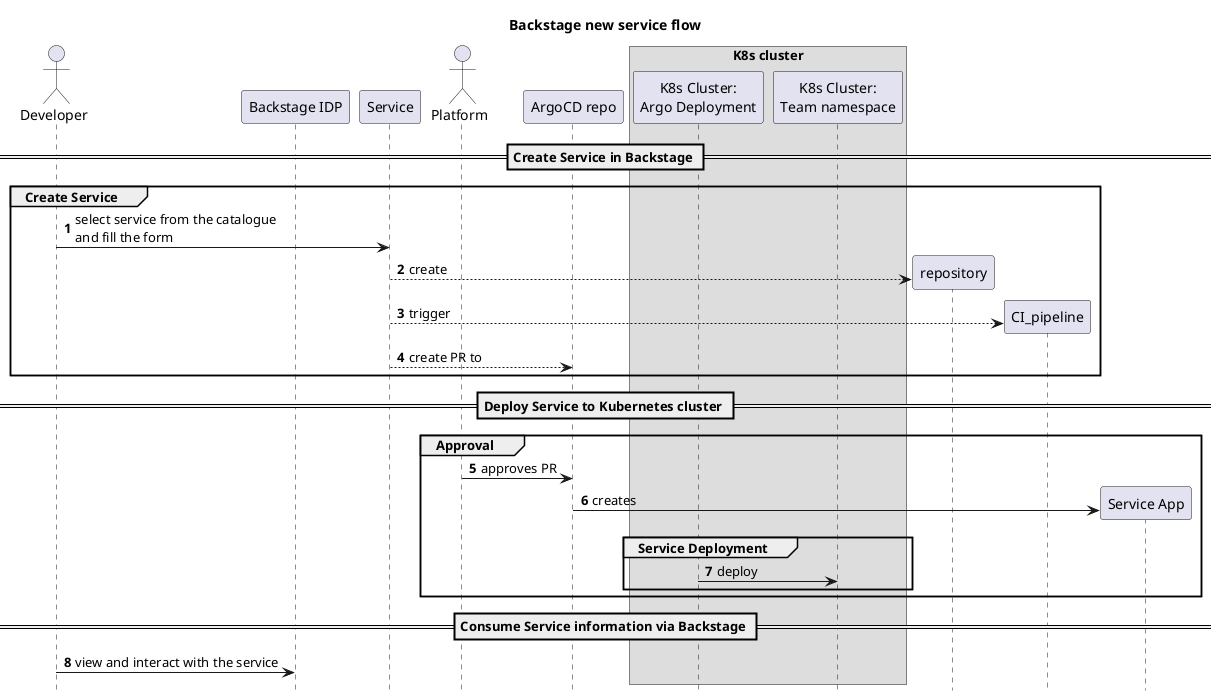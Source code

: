 @startuml
hide footbox
autonumber
title Backstage new service flow

actor "Developer" as developer

participant "Backstage IDP" as idp

participant "Service" as service

actor "Platform" as platform
participant "ArgoCD repo" as argo
box "K8s cluster"
  participant "K8s Cluster:\nArgo Deployment" as argo_dep
  participant "K8s Cluster:\nTeam namespace" as namespace
end box

== Create Service in Backstage ==

group Create Service
  developer -> service: select service from the catalogue\nand fill the form
  service --> repository **: create
  service --> CI_pipeline **: trigger
  service --> argo: create PR to
end

== Deploy Service to Kubernetes cluster ==

group Approval
  platform -> argo: approves PR
  argo -> "Service App" **: creates
  group Service Deployment
    argo_dep -> namespace: deploy
  end
end

== Consume Service information via Backstage ==

developer -> idp: view and interact with the service

@enduml

